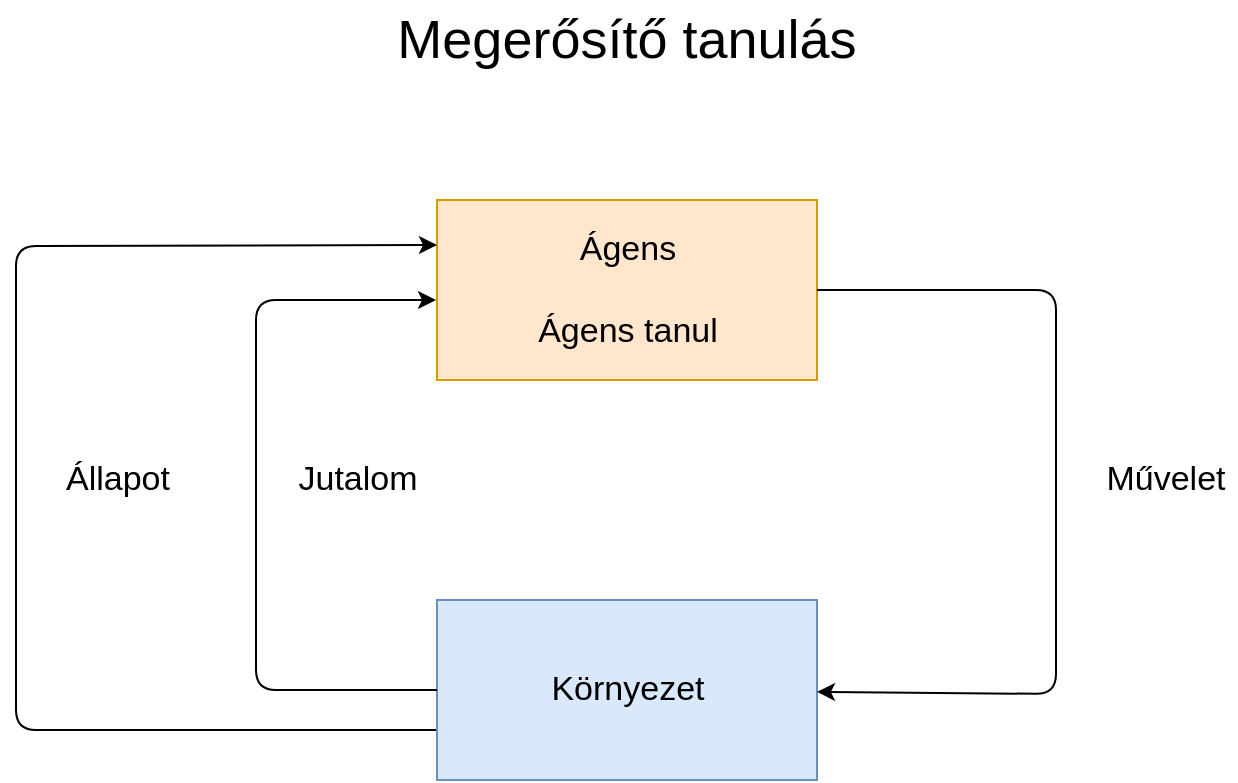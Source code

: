 <mxfile version="13.9.1" type="device"><diagram id="1O9DxomZUG5LUiZo-qiW" name="Page-1"><mxGraphModel dx="1038" dy="580" grid="1" gridSize="10" guides="1" tooltips="1" connect="1" arrows="1" fold="1" page="1" pageScale="1" pageWidth="850" pageHeight="1100" math="0" shadow="0"><root><mxCell id="0"/><mxCell id="1" parent="0"/><mxCell id="qo0hOt6KR6NOB2eV3XYA-1" value="&lt;font style=&quot;font-size: 27px&quot;&gt;Megerősítő tanulás&lt;/font&gt;" style="text;html=1;strokeColor=none;fillColor=none;align=center;verticalAlign=middle;whiteSpace=wrap;rounded=0;" vertex="1" parent="1"><mxGeometry x="288" y="170" width="275" height="40" as="geometry"/></mxCell><mxCell id="qo0hOt6KR6NOB2eV3XYA-2" value="&lt;font style=&quot;font-size: 17px&quot;&gt;Ágens&lt;br&gt;&lt;br&gt;Ágens tanul&lt;/font&gt;" style="rounded=0;whiteSpace=wrap;html=1;fillColor=#ffe6cc;strokeColor=#d79b00;" vertex="1" parent="1"><mxGeometry x="330.5" y="270" width="190" height="90" as="geometry"/></mxCell><mxCell id="qo0hOt6KR6NOB2eV3XYA-4" value="&lt;span style=&quot;font-size: 17px&quot;&gt;Környezet&lt;/span&gt;" style="rounded=0;whiteSpace=wrap;html=1;fillColor=#dae8fc;strokeColor=#6c8ebf;" vertex="1" parent="1"><mxGeometry x="330.5" y="470" width="190" height="90" as="geometry"/></mxCell><mxCell id="qo0hOt6KR6NOB2eV3XYA-5" value="" style="endArrow=classic;html=1;exitX=0;exitY=0.5;exitDx=0;exitDy=0;" edge="1" parent="1" source="qo0hOt6KR6NOB2eV3XYA-4"><mxGeometry width="50" height="50" relative="1" as="geometry"><mxPoint x="260" y="470" as="sourcePoint"/><mxPoint x="330" y="320" as="targetPoint"/><Array as="points"><mxPoint x="240" y="515"/><mxPoint x="240" y="320"/></Array></mxGeometry></mxCell><mxCell id="qo0hOt6KR6NOB2eV3XYA-7" value="" style="endArrow=classic;html=1;exitX=1;exitY=0.5;exitDx=0;exitDy=0;" edge="1" parent="1" source="qo0hOt6KR6NOB2eV3XYA-2" target="qo0hOt6KR6NOB2eV3XYA-4"><mxGeometry width="50" height="50" relative="1" as="geometry"><mxPoint x="570" y="460" as="sourcePoint"/><mxPoint x="640" y="580" as="targetPoint"/><Array as="points"><mxPoint x="640" y="315"/><mxPoint x="640" y="517"/></Array></mxGeometry></mxCell><mxCell id="qo0hOt6KR6NOB2eV3XYA-9" value="" style="endArrow=classic;html=1;entryX=0;entryY=0.25;entryDx=0;entryDy=0;" edge="1" parent="1" target="qo0hOt6KR6NOB2eV3XYA-2"><mxGeometry width="50" height="50" relative="1" as="geometry"><mxPoint x="330" y="535" as="sourcePoint"/><mxPoint x="210" y="340" as="targetPoint"/><Array as="points"><mxPoint x="120" y="535"/><mxPoint x="120" y="293"/></Array></mxGeometry></mxCell><mxCell id="qo0hOt6KR6NOB2eV3XYA-10" value="&lt;font style=&quot;font-size: 17px&quot;&gt;Jutalom&lt;/font&gt;" style="text;html=1;strokeColor=none;fillColor=none;align=center;verticalAlign=middle;whiteSpace=wrap;rounded=0;" vertex="1" parent="1"><mxGeometry x="260" y="400" width="62" height="20" as="geometry"/></mxCell><mxCell id="qo0hOt6KR6NOB2eV3XYA-12" value="&lt;font style=&quot;font-size: 17px&quot;&gt;Állapot&lt;/font&gt;" style="text;html=1;strokeColor=none;fillColor=none;align=center;verticalAlign=middle;whiteSpace=wrap;rounded=0;" vertex="1" parent="1"><mxGeometry x="140" y="400" width="62" height="20" as="geometry"/></mxCell><mxCell id="qo0hOt6KR6NOB2eV3XYA-14" value="&lt;span style=&quot;font-size: 17px&quot;&gt;Művelet&lt;/span&gt;" style="text;html=1;strokeColor=none;fillColor=none;align=center;verticalAlign=middle;whiteSpace=wrap;rounded=0;" vertex="1" parent="1"><mxGeometry x="660" y="400" width="70" height="20" as="geometry"/></mxCell></root></mxGraphModel></diagram></mxfile>